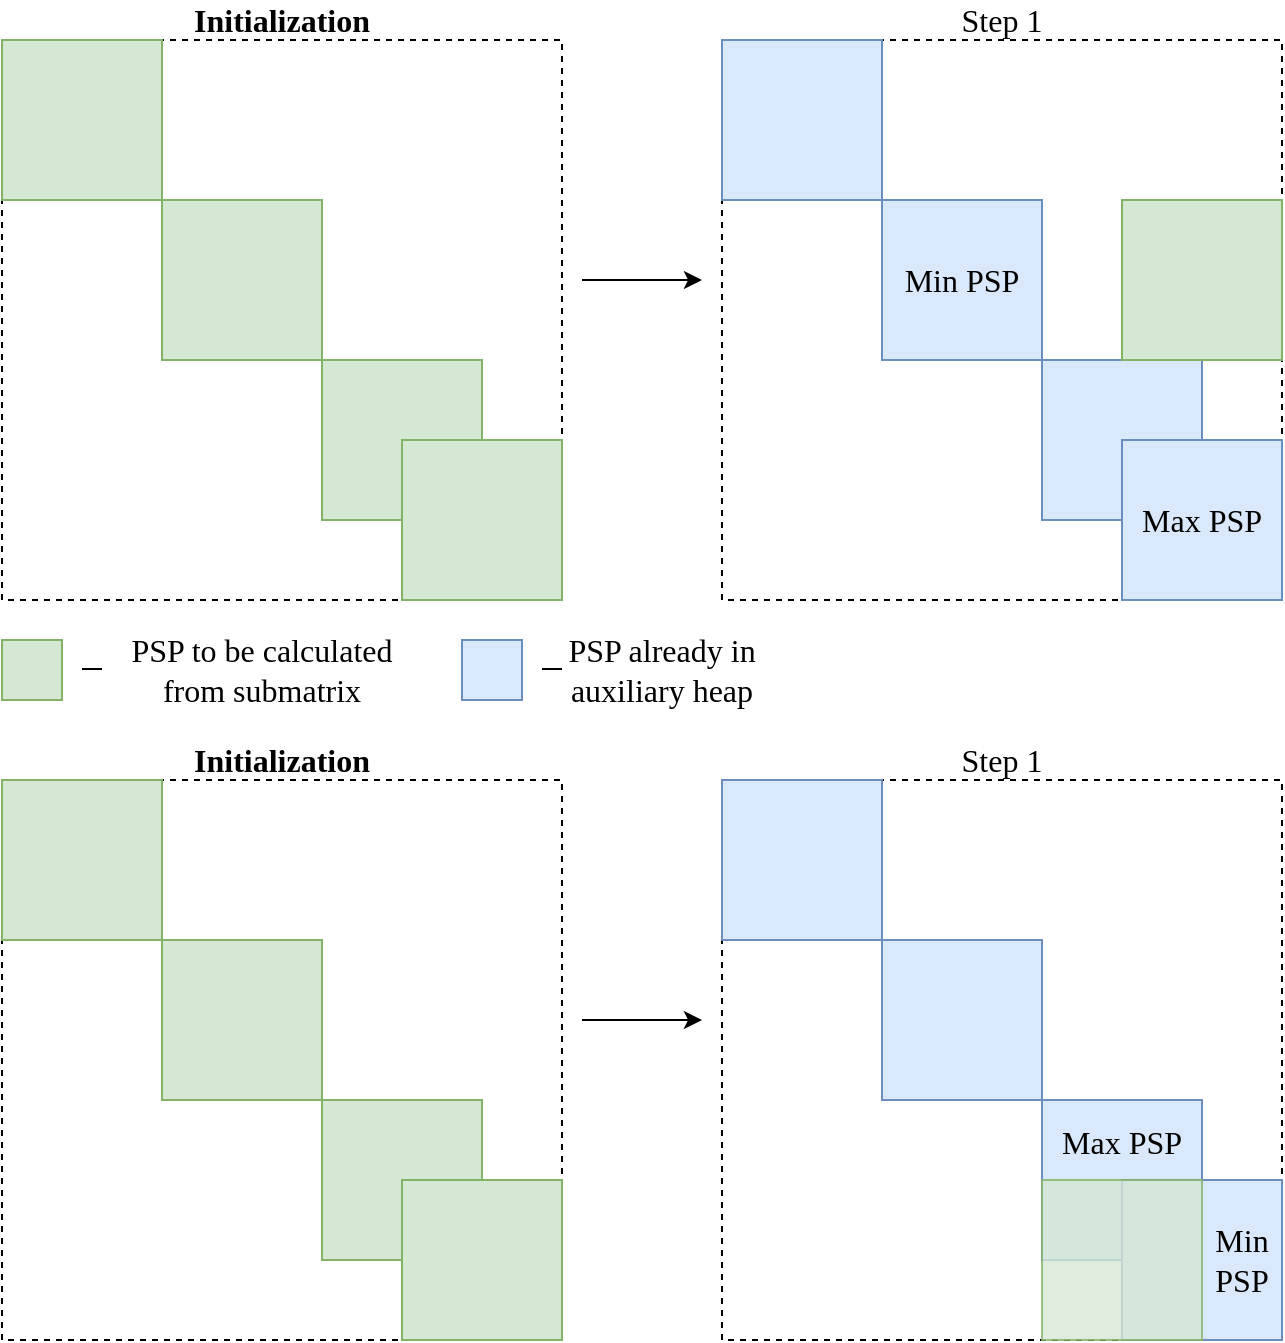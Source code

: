 <mxfile version="24.7.6">
  <diagram name="Page-1" id="Nqvxpg_46w8gUH--M0_u">
    <mxGraphModel dx="1434" dy="706" grid="1" gridSize="10" guides="1" tooltips="1" connect="1" arrows="1" fold="1" page="1" pageScale="1" pageWidth="827" pageHeight="1169" math="0" shadow="0">
      <root>
        <mxCell id="0" />
        <mxCell id="1" parent="0" />
        <mxCell id="QHkwHp3b83iGKFXgfzwp-1" value="" style="whiteSpace=wrap;html=1;aspect=fixed;dashed=1;fontSize=16;fontFamily=Computer Modern;fontSource=https%3A%2F%2Ffonts.googleapis.com%2Fcss%3Ffamily%3DComputer%2BModern;" parent="1" vertex="1">
          <mxGeometry x="80" y="50" width="280" height="280" as="geometry" />
        </mxCell>
        <mxCell id="QHkwHp3b83iGKFXgfzwp-2" value="" style="rounded=0;whiteSpace=wrap;html=1;fillColor=#d5e8d4;strokeColor=#82b366;fontSize=16;fontFamily=Computer Modern;fontSource=https%3A%2F%2Ffonts.googleapis.com%2Fcss%3Ffamily%3DComputer%2BModern;" parent="1" vertex="1">
          <mxGeometry x="80" y="50" width="80" height="80" as="geometry" />
        </mxCell>
        <mxCell id="QHkwHp3b83iGKFXgfzwp-3" value="" style="rounded=0;whiteSpace=wrap;html=1;fillColor=#d5e8d4;strokeColor=#82b366;fontSize=16;fontFamily=Computer Modern;fontSource=https%3A%2F%2Ffonts.googleapis.com%2Fcss%3Ffamily%3DComputer%2BModern;" parent="1" vertex="1">
          <mxGeometry x="160" y="130" width="80" height="80" as="geometry" />
        </mxCell>
        <mxCell id="QHkwHp3b83iGKFXgfzwp-4" value="" style="rounded=0;whiteSpace=wrap;html=1;fillColor=#d5e8d4;strokeColor=#82b366;fontSize=16;fontFamily=Computer Modern;fontSource=https%3A%2F%2Ffonts.googleapis.com%2Fcss%3Ffamily%3DComputer%2BModern;" parent="1" vertex="1">
          <mxGeometry x="240" y="210" width="80" height="80" as="geometry" />
        </mxCell>
        <mxCell id="QHkwHp3b83iGKFXgfzwp-5" value="" style="rounded=0;whiteSpace=wrap;html=1;fillColor=#d5e8d4;strokeColor=#82b366;fontSize=16;fontFamily=Computer Modern;fontSource=https%3A%2F%2Ffonts.googleapis.com%2Fcss%3Ffamily%3DComputer%2BModern;" parent="1" vertex="1">
          <mxGeometry x="280" y="250" width="80" height="80" as="geometry" />
        </mxCell>
        <mxCell id="QHkwHp3b83iGKFXgfzwp-6" value="&lt;div style=&quot;font-size: 16px;&quot;&gt;&lt;b style=&quot;font-size: 16px;&quot;&gt;Initialization&lt;/b&gt;&lt;/div&gt;" style="text;html=1;align=center;verticalAlign=middle;whiteSpace=wrap;rounded=0;fontSize=16;fontFamily=Computer Modern;fontSource=https%3A%2F%2Ffonts.googleapis.com%2Fcss%3Ffamily%3DComputer%2BModern;" parent="1" vertex="1">
          <mxGeometry x="190" y="30" width="60" height="20" as="geometry" />
        </mxCell>
        <mxCell id="QHkwHp3b83iGKFXgfzwp-7" value="" style="endArrow=classic;html=1;rounded=0;fontSize=16;fontFamily=Computer Modern;fontSource=https%3A%2F%2Ffonts.googleapis.com%2Fcss%3Ffamily%3DComputer%2BModern;" parent="1" edge="1">
          <mxGeometry width="50" height="50" relative="1" as="geometry">
            <mxPoint x="370" y="170" as="sourcePoint" />
            <mxPoint x="430" y="170" as="targetPoint" />
          </mxGeometry>
        </mxCell>
        <mxCell id="QHkwHp3b83iGKFXgfzwp-8" value="" style="whiteSpace=wrap;html=1;aspect=fixed;dashed=1;fontSize=16;fontFamily=Computer Modern;fontSource=https%3A%2F%2Ffonts.googleapis.com%2Fcss%3Ffamily%3DComputer%2BModern;" parent="1" vertex="1">
          <mxGeometry x="440" y="50" width="280" height="280" as="geometry" />
        </mxCell>
        <mxCell id="QHkwHp3b83iGKFXgfzwp-9" value="" style="rounded=0;whiteSpace=wrap;html=1;fillColor=#dae8fc;strokeColor=#6c8ebf;fontSize=16;fontFamily=Computer Modern;fontSource=https%3A%2F%2Ffonts.googleapis.com%2Fcss%3Ffamily%3DComputer%2BModern;" parent="1" vertex="1">
          <mxGeometry x="440" y="50" width="80" height="80" as="geometry" />
        </mxCell>
        <mxCell id="QHkwHp3b83iGKFXgfzwp-10" value="Min PSP" style="rounded=0;whiteSpace=wrap;html=1;fillColor=#dae8fc;strokeColor=#6c8ebf;fontSize=16;fontFamily=Computer Modern;fontSource=https%3A%2F%2Ffonts.googleapis.com%2Fcss%3Ffamily%3DComputer%2BModern;" parent="1" vertex="1">
          <mxGeometry x="520" y="130" width="80" height="80" as="geometry" />
        </mxCell>
        <mxCell id="QHkwHp3b83iGKFXgfzwp-11" value="" style="rounded=0;whiteSpace=wrap;html=1;fillColor=#dae8fc;strokeColor=#6c8ebf;fontSize=16;fontFamily=Computer Modern;fontSource=https%3A%2F%2Ffonts.googleapis.com%2Fcss%3Ffamily%3DComputer%2BModern;" parent="1" vertex="1">
          <mxGeometry x="600" y="210" width="80" height="80" as="geometry" />
        </mxCell>
        <mxCell id="QHkwHp3b83iGKFXgfzwp-12" value="&lt;div&gt;Max PSP&lt;/div&gt;" style="rounded=0;whiteSpace=wrap;html=1;fillColor=#dae8fc;strokeColor=#6c8ebf;fontSize=16;fontFamily=Computer Modern;fontSource=https%3A%2F%2Ffonts.googleapis.com%2Fcss%3Ffamily%3DComputer%2BModern;" parent="1" vertex="1">
          <mxGeometry x="640" y="250" width="80" height="80" as="geometry" />
        </mxCell>
        <mxCell id="QHkwHp3b83iGKFXgfzwp-13" value="" style="rounded=0;whiteSpace=wrap;html=1;fillColor=#d5e8d4;strokeColor=#82b366;fontSize=16;fontFamily=Computer Modern;fontSource=https%3A%2F%2Ffonts.googleapis.com%2Fcss%3Ffamily%3DComputer%2BModern;" parent="1" vertex="1">
          <mxGeometry x="80" y="350" width="30" height="30" as="geometry" />
        </mxCell>
        <mxCell id="QHkwHp3b83iGKFXgfzwp-14" value="&lt;div style=&quot;font-size: 16px;&quot;&gt;PSP to be calculated from submatrix&lt;br&gt;&lt;/div&gt;" style="text;html=1;align=center;verticalAlign=middle;whiteSpace=wrap;rounded=0;fontSize=16;fontFamily=Computer Modern;fontSource=https%3A%2F%2Ffonts.googleapis.com%2Fcss%3Ffamily%3DComputer%2BModern;" parent="1" vertex="1">
          <mxGeometry x="140" y="350" width="140" height="30" as="geometry" />
        </mxCell>
        <mxCell id="QHkwHp3b83iGKFXgfzwp-15" value="" style="rounded=0;whiteSpace=wrap;html=1;fillColor=#dae8fc;strokeColor=#6c8ebf;fontSize=16;fontFamily=Computer Modern;fontSource=https%3A%2F%2Ffonts.googleapis.com%2Fcss%3Ffamily%3DComputer%2BModern;" parent="1" vertex="1">
          <mxGeometry x="310" y="350" width="30" height="30" as="geometry" />
        </mxCell>
        <mxCell id="QHkwHp3b83iGKFXgfzwp-16" value="PSP already in auxiliary heap" style="text;html=1;align=center;verticalAlign=middle;whiteSpace=wrap;rounded=0;fontSize=16;fontFamily=Computer Modern;fontSource=https%3A%2F%2Ffonts.googleapis.com%2Fcss%3Ffamily%3DComputer%2BModern;" parent="1" vertex="1">
          <mxGeometry x="360" y="350" width="100" height="30" as="geometry" />
        </mxCell>
        <mxCell id="QHkwHp3b83iGKFXgfzwp-18" value="" style="endArrow=none;html=1;rounded=0;fontSize=16;fontFamily=Computer Modern;fontSource=https%3A%2F%2Ffonts.googleapis.com%2Fcss%3Ffamily%3DComputer%2BModern;" parent="1" edge="1">
          <mxGeometry width="50" height="50" relative="1" as="geometry">
            <mxPoint x="120" y="364.5" as="sourcePoint" />
            <mxPoint x="130" y="364.5" as="targetPoint" />
          </mxGeometry>
        </mxCell>
        <mxCell id="QHkwHp3b83iGKFXgfzwp-19" value="" style="endArrow=none;html=1;rounded=0;fontSize=16;fontFamily=Computer Modern;fontSource=https%3A%2F%2Ffonts.googleapis.com%2Fcss%3Ffamily%3DComputer%2BModern;" parent="1" edge="1">
          <mxGeometry width="50" height="50" relative="1" as="geometry">
            <mxPoint x="350" y="364.5" as="sourcePoint" />
            <mxPoint x="360" y="364.5" as="targetPoint" />
          </mxGeometry>
        </mxCell>
        <mxCell id="QHkwHp3b83iGKFXgfzwp-21" value="" style="rounded=0;whiteSpace=wrap;html=1;fillColor=#d5e8d4;strokeColor=#82b366;fontSize=16;fontFamily=Computer Modern;fontSource=https%3A%2F%2Ffonts.googleapis.com%2Fcss%3Ffamily%3DComputer%2BModern;" parent="1" vertex="1">
          <mxGeometry x="640" y="130" width="80" height="80" as="geometry" />
        </mxCell>
        <mxCell id="QHkwHp3b83iGKFXgfzwp-22" value="" style="whiteSpace=wrap;html=1;aspect=fixed;dashed=1;fontSize=16;fontFamily=Computer Modern;fontSource=https%3A%2F%2Ffonts.googleapis.com%2Fcss%3Ffamily%3DComputer%2BModern;" parent="1" vertex="1">
          <mxGeometry x="80" y="420" width="280" height="280" as="geometry" />
        </mxCell>
        <mxCell id="QHkwHp3b83iGKFXgfzwp-23" value="" style="rounded=0;whiteSpace=wrap;html=1;fillColor=#d5e8d4;strokeColor=#82b366;fontSize=16;fontFamily=Computer Modern;fontSource=https%3A%2F%2Ffonts.googleapis.com%2Fcss%3Ffamily%3DComputer%2BModern;" parent="1" vertex="1">
          <mxGeometry x="80" y="420" width="80" height="80" as="geometry" />
        </mxCell>
        <mxCell id="QHkwHp3b83iGKFXgfzwp-24" value="" style="rounded=0;whiteSpace=wrap;html=1;fillColor=#d5e8d4;strokeColor=#82b366;fontSize=16;fontFamily=Computer Modern;fontSource=https%3A%2F%2Ffonts.googleapis.com%2Fcss%3Ffamily%3DComputer%2BModern;" parent="1" vertex="1">
          <mxGeometry x="160" y="500" width="80" height="80" as="geometry" />
        </mxCell>
        <mxCell id="QHkwHp3b83iGKFXgfzwp-25" value="" style="rounded=0;whiteSpace=wrap;html=1;fillColor=#d5e8d4;strokeColor=#82b366;fontSize=16;fontFamily=Computer Modern;fontSource=https%3A%2F%2Ffonts.googleapis.com%2Fcss%3Ffamily%3DComputer%2BModern;" parent="1" vertex="1">
          <mxGeometry x="240" y="580" width="80" height="80" as="geometry" />
        </mxCell>
        <mxCell id="QHkwHp3b83iGKFXgfzwp-26" value="" style="rounded=0;whiteSpace=wrap;html=1;fillColor=#d5e8d4;strokeColor=#82b366;fontSize=16;fontFamily=Computer Modern;fontSource=https%3A%2F%2Ffonts.googleapis.com%2Fcss%3Ffamily%3DComputer%2BModern;" parent="1" vertex="1">
          <mxGeometry x="280" y="620" width="80" height="80" as="geometry" />
        </mxCell>
        <mxCell id="QHkwHp3b83iGKFXgfzwp-27" value="&lt;div style=&quot;font-size: 16px;&quot;&gt;&lt;b style=&quot;font-size: 16px;&quot;&gt;Initialization&lt;/b&gt;&lt;/div&gt;" style="text;html=1;align=center;verticalAlign=middle;whiteSpace=wrap;rounded=0;fontSize=16;fontFamily=Computer Modern;fontSource=https%3A%2F%2Ffonts.googleapis.com%2Fcss%3Ffamily%3DComputer%2BModern;" parent="1" vertex="1">
          <mxGeometry x="190" y="400" width="60" height="20" as="geometry" />
        </mxCell>
        <mxCell id="QHkwHp3b83iGKFXgfzwp-28" value="" style="endArrow=classic;html=1;rounded=0;fontSize=16;fontFamily=Computer Modern;fontSource=https%3A%2F%2Ffonts.googleapis.com%2Fcss%3Ffamily%3DComputer%2BModern;" parent="1" edge="1">
          <mxGeometry width="50" height="50" relative="1" as="geometry">
            <mxPoint x="370" y="540" as="sourcePoint" />
            <mxPoint x="430" y="540" as="targetPoint" />
          </mxGeometry>
        </mxCell>
        <mxCell id="QHkwHp3b83iGKFXgfzwp-29" value="" style="whiteSpace=wrap;html=1;aspect=fixed;dashed=1;fontSize=16;fontFamily=Computer Modern;fontSource=https%3A%2F%2Ffonts.googleapis.com%2Fcss%3Ffamily%3DComputer%2BModern;" parent="1" vertex="1">
          <mxGeometry x="440" y="420" width="280" height="280" as="geometry" />
        </mxCell>
        <mxCell id="QHkwHp3b83iGKFXgfzwp-30" value="" style="rounded=0;whiteSpace=wrap;html=1;fillColor=#dae8fc;strokeColor=#6c8ebf;fontSize=16;fontFamily=Computer Modern;fontSource=https%3A%2F%2Ffonts.googleapis.com%2Fcss%3Ffamily%3DComputer%2BModern;" parent="1" vertex="1">
          <mxGeometry x="440" y="420" width="80" height="80" as="geometry" />
        </mxCell>
        <mxCell id="QHkwHp3b83iGKFXgfzwp-31" value="" style="rounded=0;whiteSpace=wrap;html=1;fillColor=#dae8fc;strokeColor=#6c8ebf;fontSize=16;fontFamily=Computer Modern;fontSource=https%3A%2F%2Ffonts.googleapis.com%2Fcss%3Ffamily%3DComputer%2BModern;" parent="1" vertex="1">
          <mxGeometry x="520" y="500" width="80" height="80" as="geometry" />
        </mxCell>
        <mxCell id="QHkwHp3b83iGKFXgfzwp-32" value="&lt;div style=&quot;font-size: 16px;&quot;&gt;Max PSP&lt;br&gt;&lt;/div&gt;&lt;div style=&quot;font-size: 16px;&quot;&gt;&lt;br style=&quot;font-size: 16px;&quot;&gt;&lt;/div&gt;&lt;div style=&quot;font-size: 16px;&quot;&gt;&lt;br style=&quot;font-size: 16px;&quot;&gt;&lt;/div&gt;" style="rounded=0;whiteSpace=wrap;html=1;fillColor=#dae8fc;strokeColor=#6c8ebf;fontSize=16;fontFamily=Computer Modern;fontSource=https%3A%2F%2Ffonts.googleapis.com%2Fcss%3Ffamily%3DComputer%2BModern;" parent="1" vertex="1">
          <mxGeometry x="600" y="580" width="80" height="80" as="geometry" />
        </mxCell>
        <mxCell id="QHkwHp3b83iGKFXgfzwp-33" value="&lt;div style=&quot;font-size: 16px;&quot;&gt;&lt;br&gt;&lt;/div&gt;&lt;div style=&quot;font-size: 16px;&quot;&gt;&amp;nbsp;&amp;nbsp;&amp;nbsp;&amp;nbsp;&amp;nbsp;&amp;nbsp;&amp;nbsp;&amp;nbsp;&amp;nbsp; Min&lt;/div&gt;&lt;div style=&quot;font-size: 16px;&quot;&gt;&amp;nbsp;&amp;nbsp;&amp;nbsp;&amp;nbsp;&amp;nbsp;&amp;nbsp;&amp;nbsp;&amp;nbsp;&amp;nbsp; PSP&lt;br style=&quot;font-size: 16px;&quot;&gt;&lt;/div&gt;&lt;div style=&quot;font-size: 16px;&quot;&gt;&lt;br style=&quot;font-size: 16px;&quot;&gt;&lt;/div&gt;" style="rounded=0;whiteSpace=wrap;html=1;fillColor=#dae8fc;strokeColor=#6c8ebf;fontSize=16;fontFamily=Computer Modern;fontSource=https%3A%2F%2Ffonts.googleapis.com%2Fcss%3Ffamily%3DComputer%2BModern;" parent="1" vertex="1">
          <mxGeometry x="640" y="620" width="80" height="80" as="geometry" />
        </mxCell>
        <mxCell id="QHkwHp3b83iGKFXgfzwp-40" value="&lt;div style=&quot;font-size: 16px;&quot;&gt;&lt;br&gt;&lt;/div&gt;" style="rounded=0;whiteSpace=wrap;html=1;fillColor=#d5e8d4;strokeColor=#82b366;opacity=80;fontSize=16;fontFamily=Computer Modern;fontSource=https%3A%2F%2Ffonts.googleapis.com%2Fcss%3Ffamily%3DComputer%2BModern;" parent="1" vertex="1">
          <mxGeometry x="600" y="620" width="80" height="80" as="geometry" />
        </mxCell>
        <mxCell id="wy9rJsCIxeR-LV6CQXdm-1" value="Step 1" style="text;html=1;align=center;verticalAlign=middle;whiteSpace=wrap;rounded=0;fontSize=16;fontFamily=Computer Modern;fontSource=https%3A%2F%2Ffonts.googleapis.com%2Fcss%3Ffamily%3DComputer%2BModern;" vertex="1" parent="1">
          <mxGeometry x="550" y="400" width="60" height="20" as="geometry" />
        </mxCell>
        <mxCell id="wy9rJsCIxeR-LV6CQXdm-2" value="Step 1" style="text;html=1;align=center;verticalAlign=middle;whiteSpace=wrap;rounded=0;fontSize=16;fontFamily=Computer Modern;fontSource=https%3A%2F%2Ffonts.googleapis.com%2Fcss%3Ffamily%3DComputer%2BModern;" vertex="1" parent="1">
          <mxGeometry x="550" y="30" width="60" height="20" as="geometry" />
        </mxCell>
      </root>
    </mxGraphModel>
  </diagram>
</mxfile>
